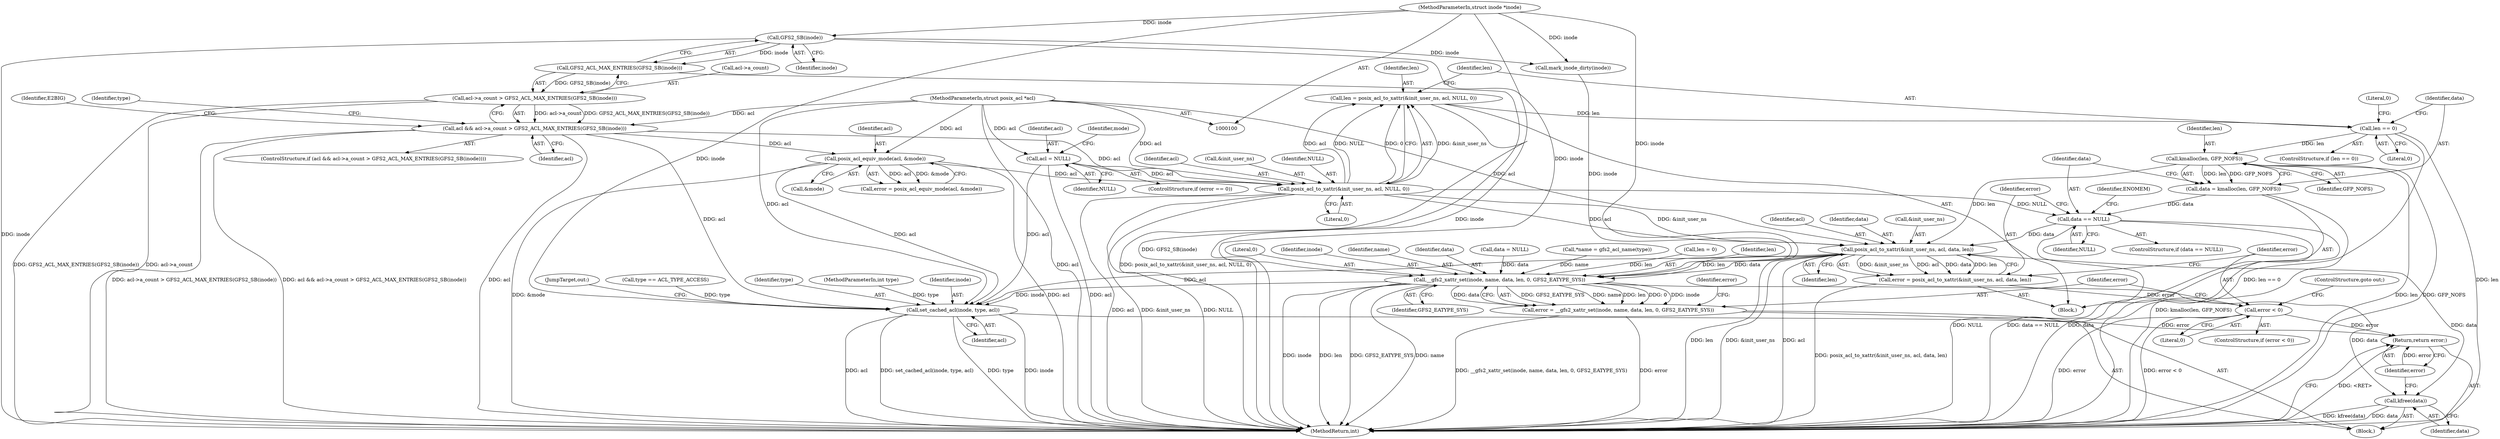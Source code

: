 digraph "1_linux_073931017b49d9458aa351605b43a7e34598caef_5@API" {
"1000189" [label="(Call,kmalloc(len, GFP_NOFS))"];
"1000182" [label="(Call,len == 0)"];
"1000173" [label="(Call,len = posix_acl_to_xattr(&init_user_ns, acl, NULL, 0))"];
"1000175" [label="(Call,posix_acl_to_xattr(&init_user_ns, acl, NULL, 0))"];
"1000139" [label="(Call,posix_acl_equiv_mode(acl, &mode))"];
"1000114" [label="(Call,acl && acl->a_count > GFS2_ACL_MAX_ENTRIES(GFS2_SB(inode)))"];
"1000102" [label="(MethodParameterIn,struct posix_acl *acl)"];
"1000116" [label="(Call,acl->a_count > GFS2_ACL_MAX_ENTRIES(GFS2_SB(inode)))"];
"1000120" [label="(Call,GFS2_ACL_MAX_ENTRIES(GFS2_SB(inode)))"];
"1000121" [label="(Call,GFS2_SB(inode))"];
"1000101" [label="(MethodParameterIn,struct inode *inode)"];
"1000153" [label="(Call,acl = NULL)"];
"1000187" [label="(Call,data = kmalloc(len, GFP_NOFS))"];
"1000193" [label="(Call,data == NULL)"];
"1000201" [label="(Call,posix_acl_to_xattr(&init_user_ns, acl, data, len))"];
"1000199" [label="(Call,error = posix_acl_to_xattr(&init_user_ns, acl, data, len))"];
"1000208" [label="(Call,error < 0)"];
"1000239" [label="(Return,return error;)"];
"1000222" [label="(Call,__gfs2_xattr_set(inode, name, data, len, 0, GFS2_EATYPE_SYS))"];
"1000220" [label="(Call,error = __gfs2_xattr_set(inode, name, data, len, 0, GFS2_EATYPE_SYS))"];
"1000232" [label="(Call,set_cached_acl(inode, type, acl))"];
"1000237" [label="(Call,kfree(data))"];
"1000199" [label="(Call,error = posix_acl_to_xattr(&init_user_ns, acl, data, len))"];
"1000202" [label="(Call,&init_user_ns)"];
"1000182" [label="(Call,len == 0)"];
"1000137" [label="(Call,error = posix_acl_equiv_mode(acl, &mode))"];
"1000128" [label="(Identifier,type)"];
"1000208" [label="(Call,error < 0)"];
"1000113" [label="(ControlStructure,if (acl && acl->a_count > GFS2_ACL_MAX_ENTRIES(GFS2_SB(inode))))"];
"1000158" [label="(Identifier,mode)"];
"1000238" [label="(Identifier,data)"];
"1000241" [label="(MethodReturn,int)"];
"1000220" [label="(Call,error = __gfs2_xattr_set(inode, name, data, len, 0, GFS2_EATYPE_SYS))"];
"1000227" [label="(Literal,0)"];
"1000178" [label="(Identifier,acl)"];
"1000174" [label="(Identifier,len)"];
"1000223" [label="(Identifier,inode)"];
"1000153" [label="(Call,acl = NULL)"];
"1000232" [label="(Call,set_cached_acl(inode, type, acl))"];
"1000186" [label="(Literal,0)"];
"1000210" [label="(Literal,0)"];
"1000181" [label="(ControlStructure,if (len == 0))"];
"1000207" [label="(ControlStructure,if (error < 0))"];
"1000224" [label="(Identifier,name)"];
"1000184" [label="(Literal,0)"];
"1000116" [label="(Call,acl->a_count > GFS2_ACL_MAX_ENTRIES(GFS2_SB(inode)))"];
"1000189" [label="(Call,kmalloc(len, GFP_NOFS))"];
"1000172" [label="(Block,)"];
"1000194" [label="(Identifier,data)"];
"1000225" [label="(Identifier,data)"];
"1000214" [label="(Call,data = NULL)"];
"1000175" [label="(Call,posix_acl_to_xattr(&init_user_ns, acl, NULL, 0))"];
"1000239" [label="(Return,return error;)"];
"1000235" [label="(Identifier,acl)"];
"1000228" [label="(Identifier,GFS2_EATYPE_SYS)"];
"1000233" [label="(Identifier,inode)"];
"1000122" [label="(Identifier,inode)"];
"1000187" [label="(Call,data = kmalloc(len, GFP_NOFS))"];
"1000101" [label="(MethodParameterIn,struct inode *inode)"];
"1000109" [label="(Call,*name = gfs2_acl_name(type))"];
"1000191" [label="(Identifier,GFP_NOFS)"];
"1000102" [label="(MethodParameterIn,struct posix_acl *acl)"];
"1000222" [label="(Call,__gfs2_xattr_set(inode, name, data, len, 0, GFS2_EATYPE_SYS))"];
"1000154" [label="(Identifier,acl)"];
"1000236" [label="(JumpTarget,out:)"];
"1000127" [label="(Call,type == ACL_TYPE_ACCESS)"];
"1000190" [label="(Identifier,len)"];
"1000141" [label="(Call,&mode)"];
"1000155" [label="(Identifier,NULL)"];
"1000120" [label="(Call,GFS2_ACL_MAX_ENTRIES(GFS2_SB(inode)))"];
"1000115" [label="(Identifier,acl)"];
"1000139" [label="(Call,posix_acl_equiv_mode(acl, &mode))"];
"1000237" [label="(Call,kfree(data))"];
"1000211" [label="(ControlStructure,goto out;)"];
"1000176" [label="(Call,&init_user_ns)"];
"1000193" [label="(Call,data == NULL)"];
"1000188" [label="(Identifier,data)"];
"1000140" [label="(Identifier,acl)"];
"1000149" [label="(ControlStructure,if (error == 0))"];
"1000204" [label="(Identifier,acl)"];
"1000192" [label="(ControlStructure,if (data == NULL))"];
"1000117" [label="(Call,acl->a_count)"];
"1000240" [label="(Identifier,error)"];
"1000217" [label="(Call,len = 0)"];
"1000230" [label="(Identifier,error)"];
"1000234" [label="(Identifier,type)"];
"1000221" [label="(Identifier,error)"];
"1000183" [label="(Identifier,len)"];
"1000121" [label="(Call,GFS2_SB(inode))"];
"1000104" [label="(Block,)"];
"1000180" [label="(Literal,0)"];
"1000226" [label="(Identifier,len)"];
"1000114" [label="(Call,acl && acl->a_count > GFS2_ACL_MAX_ENTRIES(GFS2_SB(inode)))"];
"1000103" [label="(MethodParameterIn,int type)"];
"1000201" [label="(Call,posix_acl_to_xattr(&init_user_ns, acl, data, len))"];
"1000200" [label="(Identifier,error)"];
"1000205" [label="(Identifier,data)"];
"1000125" [label="(Identifier,E2BIG)"];
"1000206" [label="(Identifier,len)"];
"1000195" [label="(Identifier,NULL)"];
"1000168" [label="(Call,mark_inode_dirty(inode))"];
"1000173" [label="(Call,len = posix_acl_to_xattr(&init_user_ns, acl, NULL, 0))"];
"1000198" [label="(Identifier,ENOMEM)"];
"1000209" [label="(Identifier,error)"];
"1000179" [label="(Identifier,NULL)"];
"1000189" -> "1000187"  [label="AST: "];
"1000189" -> "1000191"  [label="CFG: "];
"1000190" -> "1000189"  [label="AST: "];
"1000191" -> "1000189"  [label="AST: "];
"1000187" -> "1000189"  [label="CFG: "];
"1000189" -> "1000241"  [label="DDG: len"];
"1000189" -> "1000241"  [label="DDG: GFP_NOFS"];
"1000189" -> "1000187"  [label="DDG: len"];
"1000189" -> "1000187"  [label="DDG: GFP_NOFS"];
"1000182" -> "1000189"  [label="DDG: len"];
"1000189" -> "1000201"  [label="DDG: len"];
"1000182" -> "1000181"  [label="AST: "];
"1000182" -> "1000184"  [label="CFG: "];
"1000183" -> "1000182"  [label="AST: "];
"1000184" -> "1000182"  [label="AST: "];
"1000186" -> "1000182"  [label="CFG: "];
"1000188" -> "1000182"  [label="CFG: "];
"1000182" -> "1000241"  [label="DDG: len == 0"];
"1000182" -> "1000241"  [label="DDG: len"];
"1000173" -> "1000182"  [label="DDG: len"];
"1000173" -> "1000172"  [label="AST: "];
"1000173" -> "1000175"  [label="CFG: "];
"1000174" -> "1000173"  [label="AST: "];
"1000175" -> "1000173"  [label="AST: "];
"1000183" -> "1000173"  [label="CFG: "];
"1000173" -> "1000241"  [label="DDG: posix_acl_to_xattr(&init_user_ns, acl, NULL, 0)"];
"1000175" -> "1000173"  [label="DDG: &init_user_ns"];
"1000175" -> "1000173"  [label="DDG: acl"];
"1000175" -> "1000173"  [label="DDG: NULL"];
"1000175" -> "1000173"  [label="DDG: 0"];
"1000175" -> "1000180"  [label="CFG: "];
"1000176" -> "1000175"  [label="AST: "];
"1000178" -> "1000175"  [label="AST: "];
"1000179" -> "1000175"  [label="AST: "];
"1000180" -> "1000175"  [label="AST: "];
"1000175" -> "1000241"  [label="DDG: NULL"];
"1000175" -> "1000241"  [label="DDG: acl"];
"1000175" -> "1000241"  [label="DDG: &init_user_ns"];
"1000139" -> "1000175"  [label="DDG: acl"];
"1000114" -> "1000175"  [label="DDG: acl"];
"1000153" -> "1000175"  [label="DDG: acl"];
"1000102" -> "1000175"  [label="DDG: acl"];
"1000175" -> "1000193"  [label="DDG: NULL"];
"1000175" -> "1000201"  [label="DDG: &init_user_ns"];
"1000175" -> "1000201"  [label="DDG: acl"];
"1000139" -> "1000137"  [label="AST: "];
"1000139" -> "1000141"  [label="CFG: "];
"1000140" -> "1000139"  [label="AST: "];
"1000141" -> "1000139"  [label="AST: "];
"1000137" -> "1000139"  [label="CFG: "];
"1000139" -> "1000241"  [label="DDG: &mode"];
"1000139" -> "1000241"  [label="DDG: acl"];
"1000139" -> "1000137"  [label="DDG: acl"];
"1000139" -> "1000137"  [label="DDG: &mode"];
"1000114" -> "1000139"  [label="DDG: acl"];
"1000102" -> "1000139"  [label="DDG: acl"];
"1000139" -> "1000232"  [label="DDG: acl"];
"1000114" -> "1000113"  [label="AST: "];
"1000114" -> "1000115"  [label="CFG: "];
"1000114" -> "1000116"  [label="CFG: "];
"1000115" -> "1000114"  [label="AST: "];
"1000116" -> "1000114"  [label="AST: "];
"1000125" -> "1000114"  [label="CFG: "];
"1000128" -> "1000114"  [label="CFG: "];
"1000114" -> "1000241"  [label="DDG: acl && acl->a_count > GFS2_ACL_MAX_ENTRIES(GFS2_SB(inode))"];
"1000114" -> "1000241"  [label="DDG: acl"];
"1000114" -> "1000241"  [label="DDG: acl->a_count > GFS2_ACL_MAX_ENTRIES(GFS2_SB(inode))"];
"1000102" -> "1000114"  [label="DDG: acl"];
"1000116" -> "1000114"  [label="DDG: acl->a_count"];
"1000116" -> "1000114"  [label="DDG: GFS2_ACL_MAX_ENTRIES(GFS2_SB(inode))"];
"1000114" -> "1000232"  [label="DDG: acl"];
"1000102" -> "1000100"  [label="AST: "];
"1000102" -> "1000241"  [label="DDG: acl"];
"1000102" -> "1000153"  [label="DDG: acl"];
"1000102" -> "1000201"  [label="DDG: acl"];
"1000102" -> "1000232"  [label="DDG: acl"];
"1000116" -> "1000120"  [label="CFG: "];
"1000117" -> "1000116"  [label="AST: "];
"1000120" -> "1000116"  [label="AST: "];
"1000116" -> "1000241"  [label="DDG: acl->a_count"];
"1000116" -> "1000241"  [label="DDG: GFS2_ACL_MAX_ENTRIES(GFS2_SB(inode))"];
"1000120" -> "1000116"  [label="DDG: GFS2_SB(inode)"];
"1000120" -> "1000121"  [label="CFG: "];
"1000121" -> "1000120"  [label="AST: "];
"1000120" -> "1000241"  [label="DDG: GFS2_SB(inode)"];
"1000121" -> "1000120"  [label="DDG: inode"];
"1000121" -> "1000122"  [label="CFG: "];
"1000122" -> "1000121"  [label="AST: "];
"1000121" -> "1000241"  [label="DDG: inode"];
"1000101" -> "1000121"  [label="DDG: inode"];
"1000121" -> "1000168"  [label="DDG: inode"];
"1000121" -> "1000222"  [label="DDG: inode"];
"1000101" -> "1000100"  [label="AST: "];
"1000101" -> "1000241"  [label="DDG: inode"];
"1000101" -> "1000168"  [label="DDG: inode"];
"1000101" -> "1000222"  [label="DDG: inode"];
"1000101" -> "1000232"  [label="DDG: inode"];
"1000153" -> "1000149"  [label="AST: "];
"1000153" -> "1000155"  [label="CFG: "];
"1000154" -> "1000153"  [label="AST: "];
"1000155" -> "1000153"  [label="AST: "];
"1000158" -> "1000153"  [label="CFG: "];
"1000153" -> "1000241"  [label="DDG: acl"];
"1000153" -> "1000232"  [label="DDG: acl"];
"1000187" -> "1000172"  [label="AST: "];
"1000188" -> "1000187"  [label="AST: "];
"1000194" -> "1000187"  [label="CFG: "];
"1000187" -> "1000241"  [label="DDG: kmalloc(len, GFP_NOFS)"];
"1000187" -> "1000193"  [label="DDG: data"];
"1000193" -> "1000192"  [label="AST: "];
"1000193" -> "1000195"  [label="CFG: "];
"1000194" -> "1000193"  [label="AST: "];
"1000195" -> "1000193"  [label="AST: "];
"1000198" -> "1000193"  [label="CFG: "];
"1000200" -> "1000193"  [label="CFG: "];
"1000193" -> "1000241"  [label="DDG: data"];
"1000193" -> "1000241"  [label="DDG: NULL"];
"1000193" -> "1000241"  [label="DDG: data == NULL"];
"1000193" -> "1000201"  [label="DDG: data"];
"1000201" -> "1000199"  [label="AST: "];
"1000201" -> "1000206"  [label="CFG: "];
"1000202" -> "1000201"  [label="AST: "];
"1000204" -> "1000201"  [label="AST: "];
"1000205" -> "1000201"  [label="AST: "];
"1000206" -> "1000201"  [label="AST: "];
"1000199" -> "1000201"  [label="CFG: "];
"1000201" -> "1000241"  [label="DDG: len"];
"1000201" -> "1000241"  [label="DDG: &init_user_ns"];
"1000201" -> "1000241"  [label="DDG: acl"];
"1000201" -> "1000199"  [label="DDG: &init_user_ns"];
"1000201" -> "1000199"  [label="DDG: acl"];
"1000201" -> "1000199"  [label="DDG: data"];
"1000201" -> "1000199"  [label="DDG: len"];
"1000201" -> "1000222"  [label="DDG: data"];
"1000201" -> "1000222"  [label="DDG: len"];
"1000201" -> "1000232"  [label="DDG: acl"];
"1000201" -> "1000237"  [label="DDG: data"];
"1000199" -> "1000172"  [label="AST: "];
"1000200" -> "1000199"  [label="AST: "];
"1000209" -> "1000199"  [label="CFG: "];
"1000199" -> "1000241"  [label="DDG: posix_acl_to_xattr(&init_user_ns, acl, data, len)"];
"1000199" -> "1000208"  [label="DDG: error"];
"1000208" -> "1000207"  [label="AST: "];
"1000208" -> "1000210"  [label="CFG: "];
"1000209" -> "1000208"  [label="AST: "];
"1000210" -> "1000208"  [label="AST: "];
"1000211" -> "1000208"  [label="CFG: "];
"1000221" -> "1000208"  [label="CFG: "];
"1000208" -> "1000241"  [label="DDG: error"];
"1000208" -> "1000241"  [label="DDG: error < 0"];
"1000208" -> "1000239"  [label="DDG: error"];
"1000239" -> "1000104"  [label="AST: "];
"1000239" -> "1000240"  [label="CFG: "];
"1000240" -> "1000239"  [label="AST: "];
"1000241" -> "1000239"  [label="CFG: "];
"1000239" -> "1000241"  [label="DDG: <RET>"];
"1000240" -> "1000239"  [label="DDG: error"];
"1000220" -> "1000239"  [label="DDG: error"];
"1000222" -> "1000220"  [label="AST: "];
"1000222" -> "1000228"  [label="CFG: "];
"1000223" -> "1000222"  [label="AST: "];
"1000224" -> "1000222"  [label="AST: "];
"1000225" -> "1000222"  [label="AST: "];
"1000226" -> "1000222"  [label="AST: "];
"1000227" -> "1000222"  [label="AST: "];
"1000228" -> "1000222"  [label="AST: "];
"1000220" -> "1000222"  [label="CFG: "];
"1000222" -> "1000241"  [label="DDG: len"];
"1000222" -> "1000241"  [label="DDG: inode"];
"1000222" -> "1000241"  [label="DDG: GFS2_EATYPE_SYS"];
"1000222" -> "1000241"  [label="DDG: name"];
"1000222" -> "1000220"  [label="DDG: GFS2_EATYPE_SYS"];
"1000222" -> "1000220"  [label="DDG: name"];
"1000222" -> "1000220"  [label="DDG: len"];
"1000222" -> "1000220"  [label="DDG: 0"];
"1000222" -> "1000220"  [label="DDG: inode"];
"1000222" -> "1000220"  [label="DDG: data"];
"1000168" -> "1000222"  [label="DDG: inode"];
"1000109" -> "1000222"  [label="DDG: name"];
"1000214" -> "1000222"  [label="DDG: data"];
"1000217" -> "1000222"  [label="DDG: len"];
"1000222" -> "1000232"  [label="DDG: inode"];
"1000222" -> "1000237"  [label="DDG: data"];
"1000220" -> "1000104"  [label="AST: "];
"1000221" -> "1000220"  [label="AST: "];
"1000230" -> "1000220"  [label="CFG: "];
"1000220" -> "1000241"  [label="DDG: error"];
"1000220" -> "1000241"  [label="DDG: __gfs2_xattr_set(inode, name, data, len, 0, GFS2_EATYPE_SYS)"];
"1000232" -> "1000104"  [label="AST: "];
"1000232" -> "1000235"  [label="CFG: "];
"1000233" -> "1000232"  [label="AST: "];
"1000234" -> "1000232"  [label="AST: "];
"1000235" -> "1000232"  [label="AST: "];
"1000236" -> "1000232"  [label="CFG: "];
"1000232" -> "1000241"  [label="DDG: inode"];
"1000232" -> "1000241"  [label="DDG: acl"];
"1000232" -> "1000241"  [label="DDG: set_cached_acl(inode, type, acl)"];
"1000232" -> "1000241"  [label="DDG: type"];
"1000127" -> "1000232"  [label="DDG: type"];
"1000103" -> "1000232"  [label="DDG: type"];
"1000237" -> "1000104"  [label="AST: "];
"1000237" -> "1000238"  [label="CFG: "];
"1000238" -> "1000237"  [label="AST: "];
"1000240" -> "1000237"  [label="CFG: "];
"1000237" -> "1000241"  [label="DDG: kfree(data)"];
"1000237" -> "1000241"  [label="DDG: data"];
}

